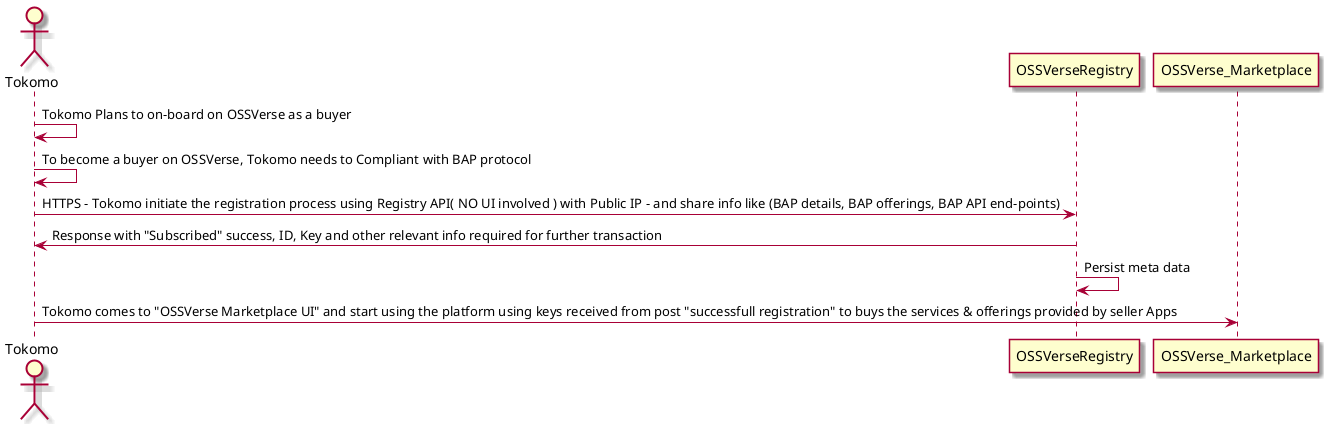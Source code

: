 @startuml

skin rose

actor Tokomo as Tokomo
Tokomo -> Tokomo: Tokomo Plans to on-board on OSSVerse as a buyer
Tokomo -> Tokomo: To become a buyer on OSSVerse, Tokomo needs to Compliant with BAP protocol

Tokomo -> OSSVerseRegistry: HTTPS - Tokomo initiate the registration process using Registry API( NO UI involved ) with Public IP - and share info like (BAP details, BAP offerings, BAP API end-points)
OSSVerseRegistry -> Tokomo: Response with "Subscribed" success, ID, Key and other relevant info required for further transaction
OSSVerseRegistry -> OSSVerseRegistry: Persist meta data

Tokomo -> OSSVerse_Marketplace: Tokomo comes to "OSSVerse Marketplace UI" and start using the platform using keys received from post "successfull registration" to buys the services & offerings provided by seller Apps


@enduml
